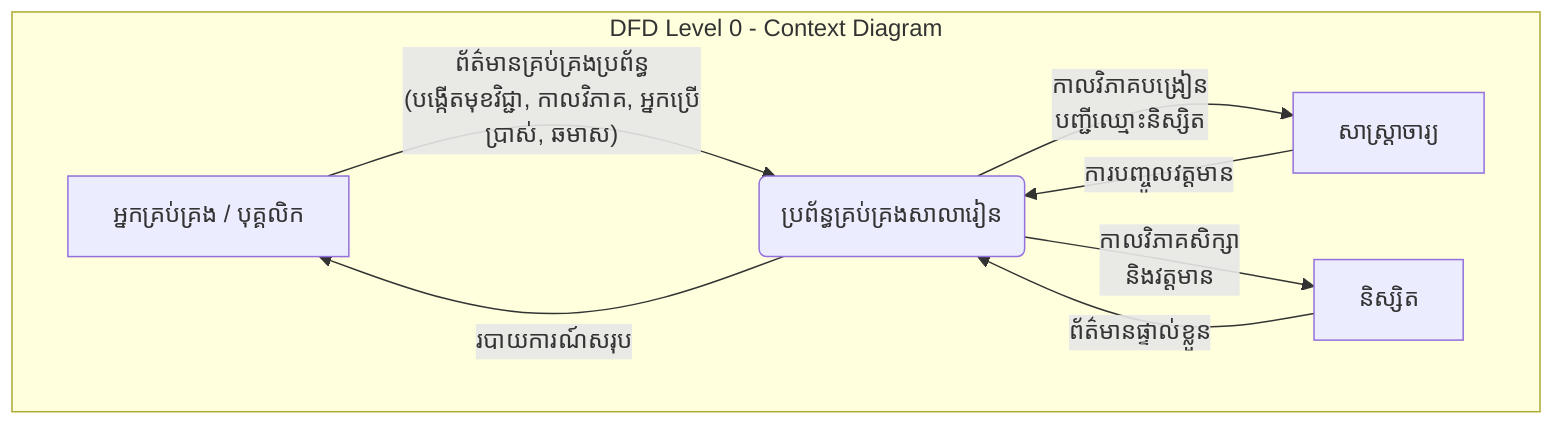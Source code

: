 graph TD
    subgraph DFD Level 0 - Context Diagram

        %% External Entities (តួអង្គខាងក្រៅ)
        Admin["អ្នកគ្រប់គ្រង / បុគ្គលិក"]
        Teacher["សាស្ត្រាចារ្យ"]
        Student["និស្សិត"]

        %% Central Process (ប្រព័ន្ធស្នូល)
        System(ប្រព័ន្ធគ្រប់គ្រងសាលារៀន)

        %% Data Flows (លំហូរទិន្នន័យ)
        
        %% Admin/Staff
        Admin -- "ព័ត៌មានគ្រប់គ្រងប្រព័ន្ធ<br/>(បង្កើតមុខវិជ្ជា, កាលវិភាគ, អ្នកប្រើប្រាស់, ឆមាស)" --> System
        System -- "របាយការណ៍សរុប" --> Admin

        %% Teacher
        Teacher -- "ការបញ្ចូលវត្តមាន" --> System
        System -- "កាលវិភាគបង្រៀន<br/>បញ្ជីឈ្មោះនិស្សិត" --> Teacher

        %% Student
        Student -- "ព័ត៌មានផ្ទាល់ខ្លួន" --> System
        System -- "កាលវិភាគសិក្សា<br/> និងវត្តមាន" --> Student

    end